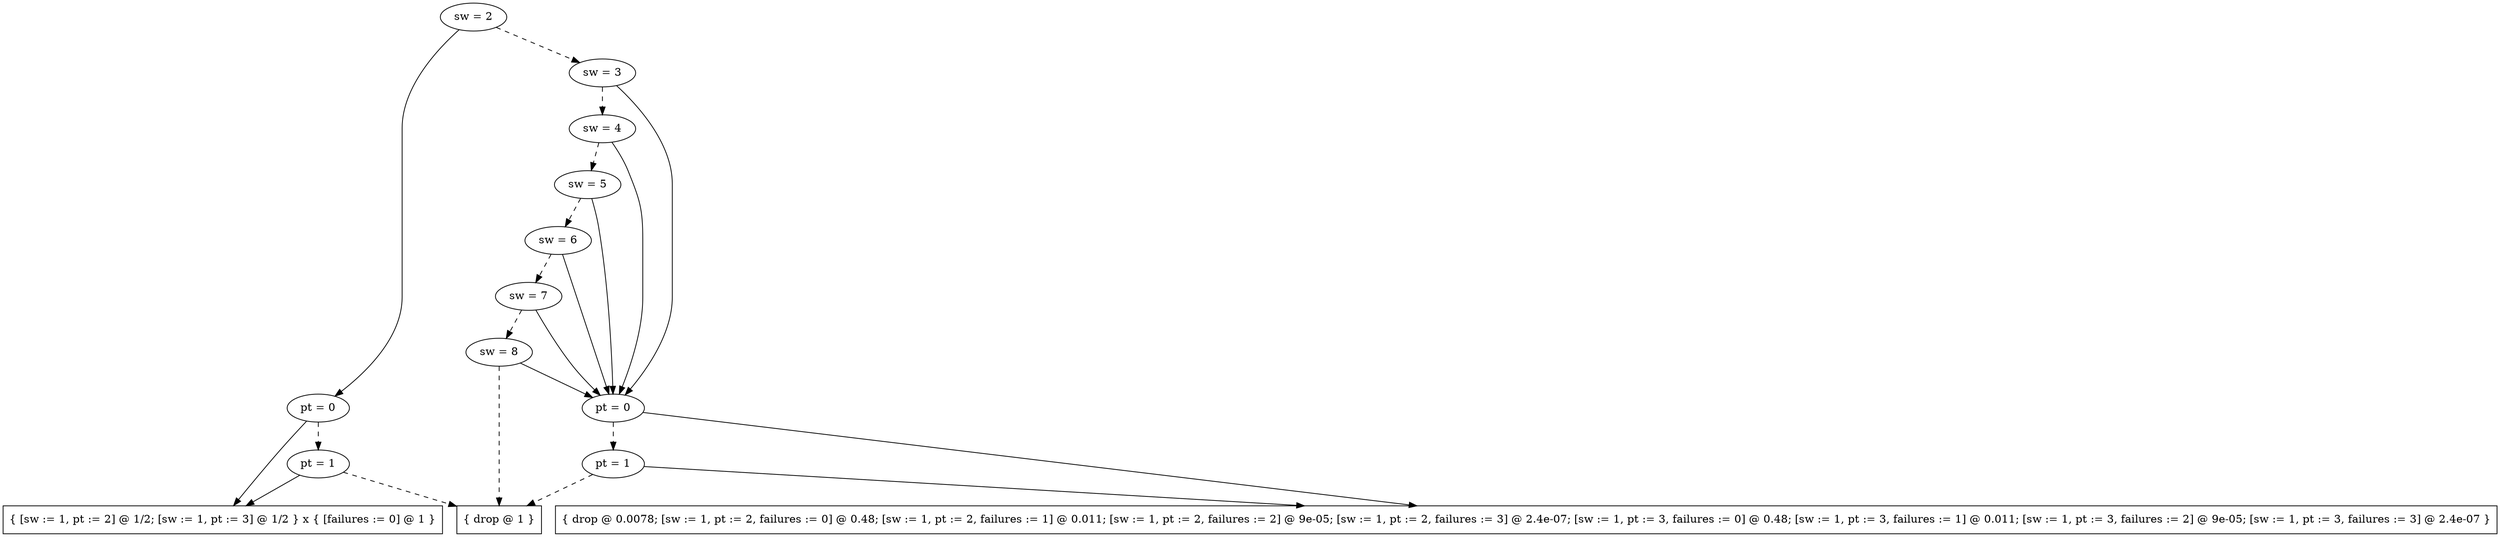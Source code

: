 digraph tdk {
1599 [label="sw = 2"];
1599 -> 1584;
1599 -> 1597 [style="dashed"];
1584 [label="pt = 0"];
1584 -> 1503;
1584 -> 1530 [style="dashed"];
1503 [shape=box label="{ [sw := 1, pt := 2] @ 1/2; [sw := 1, pt := 3] @ 1/2 } x { [failures := 0] @ 1 }"];
1530 [label="pt = 1"];
1530 -> 1503;
1530 -> 0 [style="dashed"];
0 [shape=box label="{ drop @ 1 }"];
1597 [label="sw = 3"];
1597 -> 1567;
1597 -> 1595 [style="dashed"];
1567 [label="pt = 0"];
1567 -> 1486;
1567 -> 1513 [style="dashed"];
1486 [shape=box label="{ drop @ 0.0078; [sw := 1, pt := 2, failures := 0] @ 0.48; [sw := 1, pt := 2, failures := 1] @ 0.011; [sw := 1, pt := 2, failures := 2] @ 9e-05; [sw := 1, pt := 2, failures := 3] @ 2.4e-07; [sw := 1, pt := 3, failures := 0] @ 0.48; [sw := 1, pt := 3, failures := 1] @ 0.011; [sw := 1, pt := 3, failures := 2] @ 9e-05; [sw := 1, pt := 3, failures := 3] @ 2.4e-07 }"];
1513 [label="pt = 1"];
1513 -> 1486;
1513 -> 0 [style="dashed"];
1595 [label="sw = 4"];
1595 -> 1567;
1595 -> 1593 [style="dashed"];
1593 [label="sw = 5"];
1593 -> 1567;
1593 -> 1591 [style="dashed"];
1591 [label="sw = 6"];
1591 -> 1567;
1591 -> 1589 [style="dashed"];
1589 [label="sw = 7"];
1589 -> 1567;
1589 -> 1587 [style="dashed"];
1587 [label="sw = 8"];
1587 -> 1567;
1587 -> 0 [style="dashed"];
{rank=same; 1595 ;}
{rank=same; 1513 1530 ;}
{rank=same; 1593 ;}
{rank=same; 1597 ;}
{rank=same; 1599 ;}
{rank=same; 1589 ;}
{rank=same; 1587 ;}
{rank=same; 1591 ;}
{rank=same; 1567 1584 ;}
}
